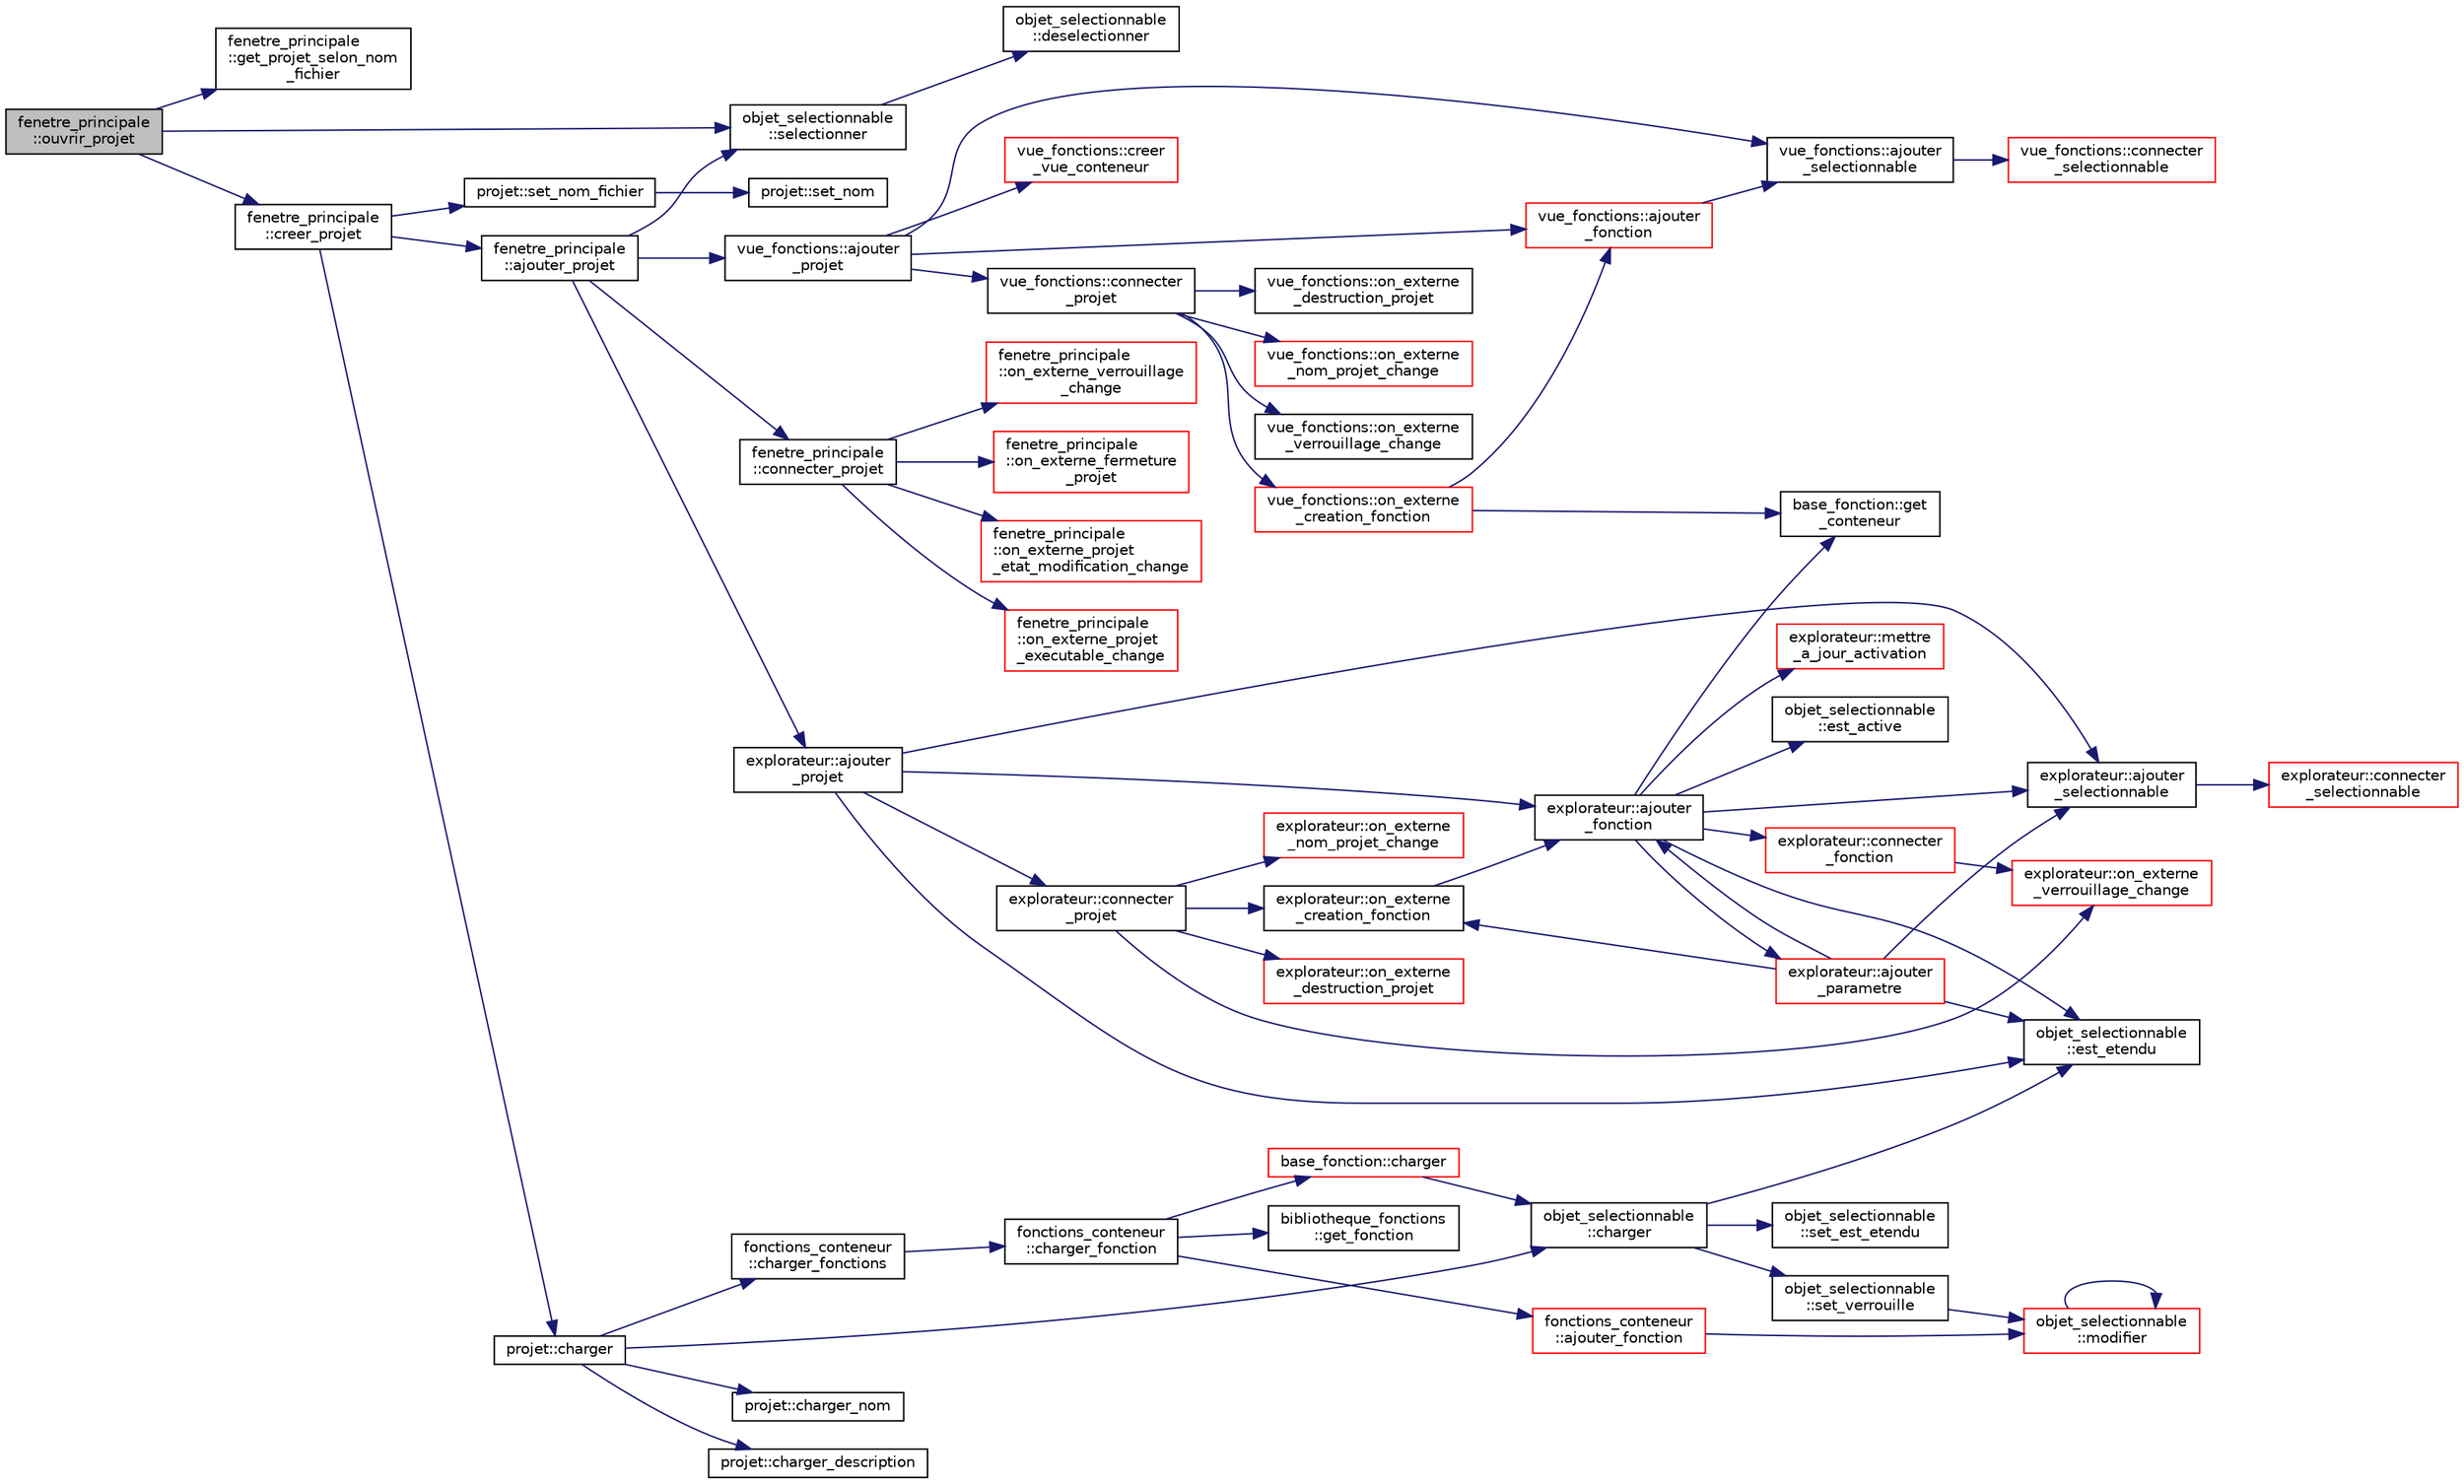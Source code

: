 digraph "fenetre_principale::ouvrir_projet"
{
  edge [fontname="Helvetica",fontsize="10",labelfontname="Helvetica",labelfontsize="10"];
  node [fontname="Helvetica",fontsize="10",shape=record];
  rankdir="LR";
  Node1728 [label="fenetre_principale\l::ouvrir_projet",height=0.2,width=0.4,color="black", fillcolor="grey75", style="filled", fontcolor="black"];
  Node1728 -> Node1729 [color="midnightblue",fontsize="10",style="solid",fontname="Helvetica"];
  Node1729 [label="fenetre_principale\l::get_projet_selon_nom\l_fichier",height=0.2,width=0.4,color="black", fillcolor="white", style="filled",URL="$classfenetre__principale.html#a8ec58b76590249df5755dcdef995d8b3",tooltip="Retourne un projet d&#39;un nom de fichier donné. "];
  Node1728 -> Node1730 [color="midnightblue",fontsize="10",style="solid",fontname="Helvetica"];
  Node1730 [label="objet_selectionnable\l::selectionner",height=0.2,width=0.4,color="black", fillcolor="white", style="filled",URL="$classobjet__selectionnable.html#a645da22be6e3f8747086da238e788fb9"];
  Node1730 -> Node1731 [color="midnightblue",fontsize="10",style="solid",fontname="Helvetica"];
  Node1731 [label="objet_selectionnable\l::deselectionner",height=0.2,width=0.4,color="black", fillcolor="white", style="filled",URL="$classobjet__selectionnable.html#a555085da89b30b07349064bb54a26138"];
  Node1728 -> Node1732 [color="midnightblue",fontsize="10",style="solid",fontname="Helvetica"];
  Node1732 [label="fenetre_principale\l::creer_projet",height=0.2,width=0.4,color="black", fillcolor="white", style="filled",URL="$classfenetre__principale.html#a719b7500e3608be49652e8ddd8d97af0",tooltip="Crée un projet à partir d&#39;une source xml. "];
  Node1732 -> Node1733 [color="midnightblue",fontsize="10",style="solid",fontname="Helvetica"];
  Node1733 [label="projet::charger",height=0.2,width=0.4,color="black", fillcolor="white", style="filled",URL="$classprojet.html#a68c7ce13d982519c05ec13a7bbdff382"];
  Node1733 -> Node1734 [color="midnightblue",fontsize="10",style="solid",fontname="Helvetica"];
  Node1734 [label="projet::charger_nom",height=0.2,width=0.4,color="black", fillcolor="white", style="filled",URL="$classprojet.html#aa86c79657eb857625d912f51eef422c8"];
  Node1733 -> Node1735 [color="midnightblue",fontsize="10",style="solid",fontname="Helvetica"];
  Node1735 [label="projet::charger_description",height=0.2,width=0.4,color="black", fillcolor="white", style="filled",URL="$classprojet.html#a53f140621fa770b3f15366596df41a0e"];
  Node1733 -> Node1736 [color="midnightblue",fontsize="10",style="solid",fontname="Helvetica"];
  Node1736 [label="objet_selectionnable\l::charger",height=0.2,width=0.4,color="black", fillcolor="white", style="filled",URL="$classobjet__selectionnable.html#a8f3ce3c0cf4e85da9115b7517f9e0e2d"];
  Node1736 -> Node1737 [color="midnightblue",fontsize="10",style="solid",fontname="Helvetica"];
  Node1737 [label="objet_selectionnable\l::est_etendu",height=0.2,width=0.4,color="black", fillcolor="white", style="filled",URL="$classobjet__selectionnable.html#af1e714963d861a9895ff590531396707"];
  Node1736 -> Node1738 [color="midnightblue",fontsize="10",style="solid",fontname="Helvetica"];
  Node1738 [label="objet_selectionnable\l::set_est_etendu",height=0.2,width=0.4,color="black", fillcolor="white", style="filled",URL="$classobjet__selectionnable.html#aafef1c588ce9d5f7956c321799986b9b"];
  Node1736 -> Node1739 [color="midnightblue",fontsize="10",style="solid",fontname="Helvetica"];
  Node1739 [label="objet_selectionnable\l::set_verrouille",height=0.2,width=0.4,color="black", fillcolor="white", style="filled",URL="$classobjet__selectionnable.html#a5d39343f43293805a0b60e8520687d87"];
  Node1739 -> Node1740 [color="midnightblue",fontsize="10",style="solid",fontname="Helvetica"];
  Node1740 [label="objet_selectionnable\l::modifier",height=0.2,width=0.4,color="red", fillcolor="white", style="filled",URL="$classobjet__selectionnable.html#a9f76b8e89231a79c3fc840af874bd868"];
  Node1740 -> Node1740 [color="midnightblue",fontsize="10",style="solid",fontname="Helvetica"];
  Node1733 -> Node1742 [color="midnightblue",fontsize="10",style="solid",fontname="Helvetica"];
  Node1742 [label="fonctions_conteneur\l::charger_fonctions",height=0.2,width=0.4,color="black", fillcolor="white", style="filled",URL="$classfonctions__conteneur.html#aeb43e1fd3929d565f33b34db7ce8c583"];
  Node1742 -> Node1743 [color="midnightblue",fontsize="10",style="solid",fontname="Helvetica"];
  Node1743 [label="fonctions_conteneur\l::charger_fonction",height=0.2,width=0.4,color="black", fillcolor="white", style="filled",URL="$classfonctions__conteneur.html#a2e241972228c75c5550287bd0fa6501e"];
  Node1743 -> Node1744 [color="midnightblue",fontsize="10",style="solid",fontname="Helvetica"];
  Node1744 [label="bibliotheque_fonctions\l::get_fonction",height=0.2,width=0.4,color="black", fillcolor="white", style="filled",URL="$classbibliotheque__fonctions.html#a97e2db5603fe4267df7ace47f110b6e0",tooltip="Crée et retourne une fonction pour un type donné. "];
  Node1743 -> Node1745 [color="midnightblue",fontsize="10",style="solid",fontname="Helvetica"];
  Node1745 [label="base_fonction::charger",height=0.2,width=0.4,color="red", fillcolor="white", style="filled",URL="$classbase__fonction.html#a693965131515a05876dd55562cba2757",tooltip="Charge la fonction à partir d&#39;une source xml donnée. "];
  Node1745 -> Node1736 [color="midnightblue",fontsize="10",style="solid",fontname="Helvetica"];
  Node1743 -> Node1764 [color="midnightblue",fontsize="10",style="solid",fontname="Helvetica"];
  Node1764 [label="fonctions_conteneur\l::ajouter_fonction",height=0.2,width=0.4,color="red", fillcolor="white", style="filled",URL="$classfonctions__conteneur.html#a5498a158c4d4f16fc63e54809ce381d5"];
  Node1764 -> Node1740 [color="midnightblue",fontsize="10",style="solid",fontname="Helvetica"];
  Node1732 -> Node1771 [color="midnightblue",fontsize="10",style="solid",fontname="Helvetica"];
  Node1771 [label="projet::set_nom_fichier",height=0.2,width=0.4,color="black", fillcolor="white", style="filled",URL="$classprojet.html#ad8800652d03f73eaad197af702d3d133"];
  Node1771 -> Node1772 [color="midnightblue",fontsize="10",style="solid",fontname="Helvetica"];
  Node1772 [label="projet::set_nom",height=0.2,width=0.4,color="black", fillcolor="white", style="filled",URL="$classprojet.html#a3020254e65eb57b4c36bf7990021ad2b"];
  Node1732 -> Node1773 [color="midnightblue",fontsize="10",style="solid",fontname="Helvetica"];
  Node1773 [label="fenetre_principale\l::ajouter_projet",height=0.2,width=0.4,color="black", fillcolor="white", style="filled",URL="$classfenetre__principale.html#a36f89a276a3e7c84f23e953a1d1ed4c2",tooltip="Ajoute un nouveau projet donné. "];
  Node1773 -> Node1774 [color="midnightblue",fontsize="10",style="solid",fontname="Helvetica"];
  Node1774 [label="explorateur::ajouter\l_projet",height=0.2,width=0.4,color="black", fillcolor="white", style="filled",URL="$classexplorateur.html#a187e3de9d541231a4e42cc18dd164c01",tooltip="Ajoute un projet dans l&#39;explorateur. "];
  Node1774 -> Node1775 [color="midnightblue",fontsize="10",style="solid",fontname="Helvetica"];
  Node1775 [label="explorateur::ajouter\l_selectionnable",height=0.2,width=0.4,color="black", fillcolor="white", style="filled",URL="$classexplorateur.html#a887540b504bdc698ba2b8736fe0e9fdc",tooltip="Ajoute un objet sélectionnable à l&#39;explorateur. "];
  Node1775 -> Node1776 [color="midnightblue",fontsize="10",style="solid",fontname="Helvetica"];
  Node1776 [label="explorateur::connecter\l_selectionnable",height=0.2,width=0.4,color="red", fillcolor="white", style="filled",URL="$classexplorateur.html#ad22d29aa9fc32953c4b2b77c56d189db",tooltip="Ajoute les connects pour un objet donné. "];
  Node1774 -> Node1780 [color="midnightblue",fontsize="10",style="solid",fontname="Helvetica"];
  Node1780 [label="explorateur::connecter\l_projet",height=0.2,width=0.4,color="black", fillcolor="white", style="filled",URL="$classexplorateur.html#a2a297d8a36310f5b657c06e13cff0b06",tooltip="Ajoute les connects pour un projet donné. "];
  Node1780 -> Node1781 [color="midnightblue",fontsize="10",style="solid",fontname="Helvetica"];
  Node1781 [label="explorateur::on_externe\l_creation_fonction",height=0.2,width=0.4,color="black", fillcolor="white", style="filled",URL="$classexplorateur.html#a7f6b58995b31a6b09758e6af0c5988a0",tooltip="Fonction appelée lorsqu&#39;un fonction est créée. "];
  Node1781 -> Node1782 [color="midnightblue",fontsize="10",style="solid",fontname="Helvetica"];
  Node1782 [label="explorateur::ajouter\l_fonction",height=0.2,width=0.4,color="black", fillcolor="white", style="filled",URL="$classexplorateur.html#a9da9de05eb1380d7dc9d0dddd85f2432",tooltip="Ajoute une fonction à l&#39;explorateur. "];
  Node1782 -> Node1783 [color="midnightblue",fontsize="10",style="solid",fontname="Helvetica"];
  Node1783 [label="base_fonction::get\l_conteneur",height=0.2,width=0.4,color="black", fillcolor="white", style="filled",URL="$classbase__fonction.html#a3ae15ad4fd18fed8252fe6d10ca17d23",tooltip="Accesseur sur le conteneur de la fonction. "];
  Node1782 -> Node1775 [color="midnightblue",fontsize="10",style="solid",fontname="Helvetica"];
  Node1782 -> Node1784 [color="midnightblue",fontsize="10",style="solid",fontname="Helvetica"];
  Node1784 [label="explorateur::ajouter\l_parametre",height=0.2,width=0.4,color="red", fillcolor="white", style="filled",URL="$classexplorateur.html#a4f9742e14126da0d20dd6161c005bcd2",tooltip="Ajoute un paramètre à l&#39;explorateur. "];
  Node1784 -> Node1775 [color="midnightblue",fontsize="10",style="solid",fontname="Helvetica"];
  Node1784 -> Node1781 [color="midnightblue",fontsize="10",style="solid",fontname="Helvetica"];
  Node1784 -> Node1782 [color="midnightblue",fontsize="10",style="solid",fontname="Helvetica"];
  Node1784 -> Node1737 [color="midnightblue",fontsize="10",style="solid",fontname="Helvetica"];
  Node1782 -> Node1788 [color="midnightblue",fontsize="10",style="solid",fontname="Helvetica"];
  Node1788 [label="explorateur::mettre\l_a_jour_activation",height=0.2,width=0.4,color="red", fillcolor="white", style="filled",URL="$classexplorateur.html#a1c0d1a2f970f2b4d9560f33f74030f7a",tooltip="Met à jour l&#39;activation d&#39;un noeud. "];
  Node1782 -> Node1792 [color="midnightblue",fontsize="10",style="solid",fontname="Helvetica"];
  Node1792 [label="objet_selectionnable\l::est_active",height=0.2,width=0.4,color="black", fillcolor="white", style="filled",URL="$classobjet__selectionnable.html#a9a0bf43723dd1656224cec9f3c42bba0"];
  Node1782 -> Node1737 [color="midnightblue",fontsize="10",style="solid",fontname="Helvetica"];
  Node1782 -> Node1793 [color="midnightblue",fontsize="10",style="solid",fontname="Helvetica"];
  Node1793 [label="explorateur::connecter\l_fonction",height=0.2,width=0.4,color="red", fillcolor="white", style="filled",URL="$classexplorateur.html#a838a8a6442ebd91a5c242ea02c0fe3e2",tooltip="Ajoute les connects pour un fonction donnée. "];
  Node1793 -> Node1796 [color="midnightblue",fontsize="10",style="solid",fontname="Helvetica"];
  Node1796 [label="explorateur::on_externe\l_verrouillage_change",height=0.2,width=0.4,color="red", fillcolor="white", style="filled",URL="$classexplorateur.html#afce2e984617f7198974bcd4db9c4175a",tooltip="Fonction appelée lorsque le vérouillage d&#39;un objet change. "];
  Node1780 -> Node1796 [color="midnightblue",fontsize="10",style="solid",fontname="Helvetica"];
  Node1780 -> Node1801 [color="midnightblue",fontsize="10",style="solid",fontname="Helvetica"];
  Node1801 [label="explorateur::on_externe\l_nom_projet_change",height=0.2,width=0.4,color="red", fillcolor="white", style="filled",URL="$classexplorateur.html#a9f74457a3d08f73b28f5c4eaaf01acc9",tooltip="Fonction appelée lorsqu&#39;un nom de projet change. "];
  Node1780 -> Node1803 [color="midnightblue",fontsize="10",style="solid",fontname="Helvetica"];
  Node1803 [label="explorateur::on_externe\l_destruction_projet",height=0.2,width=0.4,color="red", fillcolor="white", style="filled",URL="$classexplorateur.html#ad7dd8e9faf432a50a821f76ff8c13e39",tooltip="Fonction appelée lorsqu&#39;un projet est détruit. "];
  Node1774 -> Node1782 [color="midnightblue",fontsize="10",style="solid",fontname="Helvetica"];
  Node1774 -> Node1737 [color="midnightblue",fontsize="10",style="solid",fontname="Helvetica"];
  Node1773 -> Node1806 [color="midnightblue",fontsize="10",style="solid",fontname="Helvetica"];
  Node1806 [label="vue_fonctions::ajouter\l_projet",height=0.2,width=0.4,color="black", fillcolor="white", style="filled",URL="$classvue__fonctions.html#ac4069084e2d6cbc37f12f6c83519b1b0"];
  Node1806 -> Node1807 [color="midnightblue",fontsize="10",style="solid",fontname="Helvetica"];
  Node1807 [label="vue_fonctions::ajouter\l_selectionnable",height=0.2,width=0.4,color="black", fillcolor="white", style="filled",URL="$classvue__fonctions.html#a77d4c5f3bb2ec3a1160c1d05c23b8bb0"];
  Node1807 -> Node1808 [color="midnightblue",fontsize="10",style="solid",fontname="Helvetica"];
  Node1808 [label="vue_fonctions::connecter\l_selectionnable",height=0.2,width=0.4,color="red", fillcolor="white", style="filled",URL="$classvue__fonctions.html#a8b4d92b99c2f8bad26192a3d496cd97a"];
  Node1806 -> Node1820 [color="midnightblue",fontsize="10",style="solid",fontname="Helvetica"];
  Node1820 [label="vue_fonctions::connecter\l_projet",height=0.2,width=0.4,color="black", fillcolor="white", style="filled",URL="$classvue__fonctions.html#a7a1bbb16655ef76c7ed9fe1eadc085fa"];
  Node1820 -> Node1821 [color="midnightblue",fontsize="10",style="solid",fontname="Helvetica"];
  Node1821 [label="vue_fonctions::on_externe\l_creation_fonction",height=0.2,width=0.4,color="red", fillcolor="white", style="filled",URL="$classvue__fonctions.html#a83878c3919ac64ebcd7c04c7c1046888"];
  Node1821 -> Node1822 [color="midnightblue",fontsize="10",style="solid",fontname="Helvetica"];
  Node1822 [label="vue_fonctions::ajouter\l_fonction",height=0.2,width=0.4,color="red", fillcolor="white", style="filled",URL="$classvue__fonctions.html#a5a635af08c44943e09830be4d8f6d041"];
  Node1822 -> Node1807 [color="midnightblue",fontsize="10",style="solid",fontname="Helvetica"];
  Node1821 -> Node1783 [color="midnightblue",fontsize="10",style="solid",fontname="Helvetica"];
  Node1820 -> Node1828 [color="midnightblue",fontsize="10",style="solid",fontname="Helvetica"];
  Node1828 [label="vue_fonctions::on_externe\l_nom_projet_change",height=0.2,width=0.4,color="red", fillcolor="white", style="filled",URL="$classvue__fonctions.html#a952b392ce79225a64e3f5528d745ff30"];
  Node1820 -> Node1829 [color="midnightblue",fontsize="10",style="solid",fontname="Helvetica"];
  Node1829 [label="vue_fonctions::on_externe\l_verrouillage_change",height=0.2,width=0.4,color="black", fillcolor="white", style="filled",URL="$classvue__fonctions.html#ae1040e9a2b73fb1fbc17e1a0e438c036"];
  Node1820 -> Node1830 [color="midnightblue",fontsize="10",style="solid",fontname="Helvetica"];
  Node1830 [label="vue_fonctions::on_externe\l_destruction_projet",height=0.2,width=0.4,color="black", fillcolor="white", style="filled",URL="$classvue__fonctions.html#a9ccf7aef7028a0240a4f5eb7d2c26169"];
  Node1806 -> Node1822 [color="midnightblue",fontsize="10",style="solid",fontname="Helvetica"];
  Node1806 -> Node1810 [color="midnightblue",fontsize="10",style="solid",fontname="Helvetica"];
  Node1810 [label="vue_fonctions::creer\l_vue_conteneur",height=0.2,width=0.4,color="red", fillcolor="white", style="filled",URL="$classvue__fonctions.html#a43f442e02fedae787e0027e5c766cab4",tooltip="On crée la vue. "];
  Node1773 -> Node1831 [color="midnightblue",fontsize="10",style="solid",fontname="Helvetica"];
  Node1831 [label="fenetre_principale\l::connecter_projet",height=0.2,width=0.4,color="black", fillcolor="white", style="filled",URL="$classfenetre__principale.html#a8a3a74f711670339243baf7c08d7ca05",tooltip="Ajoute les connections pour un projet donné. "];
  Node1831 -> Node1832 [color="midnightblue",fontsize="10",style="solid",fontname="Helvetica"];
  Node1832 [label="fenetre_principale\l::on_externe_projet\l_etat_modification_change",height=0.2,width=0.4,color="red", fillcolor="white", style="filled",URL="$classfenetre__principale.html#aa3031f71451237710b8e71ffc9df4f23",tooltip="Fonction appelée lorsque l&#39;état de modification d&#39;un projet change. "];
  Node1831 -> Node1845 [color="midnightblue",fontsize="10",style="solid",fontname="Helvetica"];
  Node1845 [label="fenetre_principale\l::on_externe_projet\l_executable_change",height=0.2,width=0.4,color="red", fillcolor="white", style="filled",URL="$classfenetre__principale.html#aac51e3e43a291658385b410ad158f24d",tooltip="Fonction appelée lorsque l&#39;état d&#39;exécutabitlité d&#39;un projet change. "];
  Node1831 -> Node1848 [color="midnightblue",fontsize="10",style="solid",fontname="Helvetica"];
  Node1848 [label="fenetre_principale\l::on_externe_verrouillage\l_change",height=0.2,width=0.4,color="red", fillcolor="white", style="filled",URL="$classfenetre__principale.html#a6a720767a355118833f47fdf265f134b",tooltip="Fonction appelée lorsqu&#39;il y a un changement de verrouillage d&#39;un objet. "];
  Node1831 -> Node1849 [color="midnightblue",fontsize="10",style="solid",fontname="Helvetica"];
  Node1849 [label="fenetre_principale\l::on_externe_fermeture\l_projet",height=0.2,width=0.4,color="red", fillcolor="white", style="filled",URL="$classfenetre__principale.html#aed193870fa2381dc3add068169629d7b",tooltip="Fonction appelée lorsqu&#39;il y a une demande externe de fermeture d&#39;un projet. "];
  Node1773 -> Node1730 [color="midnightblue",fontsize="10",style="solid",fontname="Helvetica"];
}
